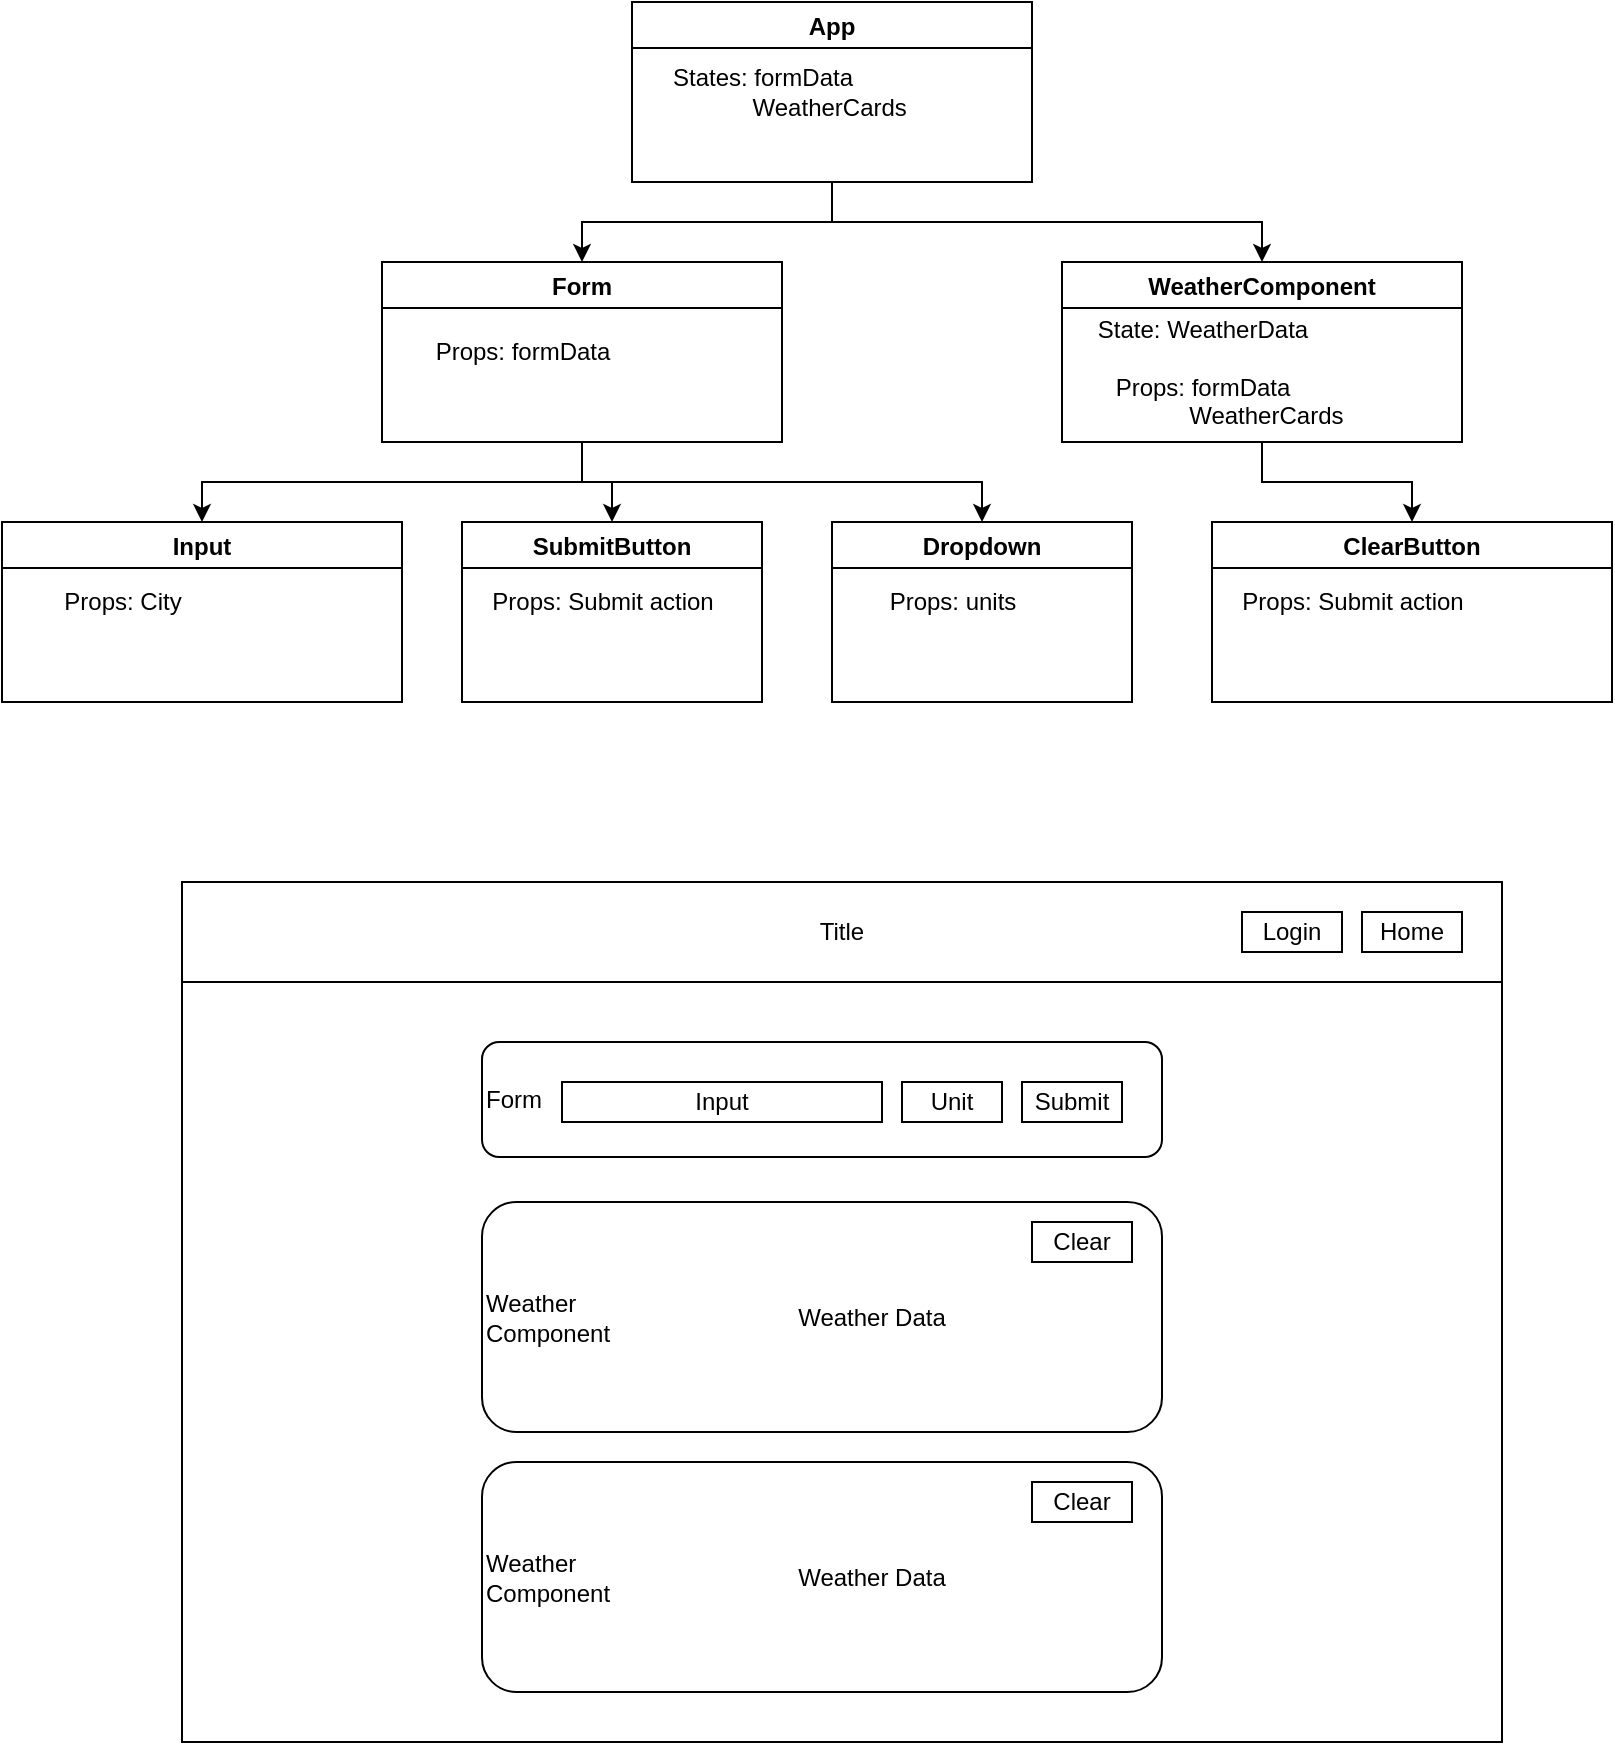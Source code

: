<mxfile>
    <diagram id="_-OYjZtTmIq2oqORJCZU" name="Page-1">
        <mxGraphModel dx="1105" dy="393" grid="1" gridSize="10" guides="1" tooltips="1" connect="1" arrows="1" fold="1" page="1" pageScale="1" pageWidth="850" pageHeight="1100" math="0" shadow="0">
            <root>
                <mxCell id="0"/>
                <mxCell id="1" parent="0"/>
                <mxCell id="10" style="edgeStyle=orthogonalEdgeStyle;rounded=0;orthogonalLoop=1;jettySize=auto;html=1;exitX=0.5;exitY=1;exitDx=0;exitDy=0;entryX=0.5;entryY=0;entryDx=0;entryDy=0;" edge="1" parent="1" source="2" target="3">
                    <mxGeometry relative="1" as="geometry"/>
                </mxCell>
                <mxCell id="19" style="edgeStyle=orthogonalEdgeStyle;rounded=0;orthogonalLoop=1;jettySize=auto;html=1;exitX=0.5;exitY=1;exitDx=0;exitDy=0;entryX=0.5;entryY=0;entryDx=0;entryDy=0;" edge="1" parent="1" source="2" target="17">
                    <mxGeometry relative="1" as="geometry"/>
                </mxCell>
                <mxCell id="2" value="App" style="swimlane;" vertex="1" parent="1">
                    <mxGeometry x="325" y="20" width="200" height="90" as="geometry"/>
                </mxCell>
                <mxCell id="4" value="States: formData&lt;br&gt;&amp;nbsp; &amp;nbsp; &amp;nbsp; &amp;nbsp; &amp;nbsp; &amp;nbsp; &amp;nbsp; &amp;nbsp; &amp;nbsp; &amp;nbsp; WeatherCards" style="text;html=1;align=center;verticalAlign=middle;resizable=0;points=[];autosize=1;strokeColor=none;" vertex="1" parent="2">
                    <mxGeometry x="-15" y="30" width="160" height="30" as="geometry"/>
                </mxCell>
                <mxCell id="12" style="edgeStyle=orthogonalEdgeStyle;rounded=0;orthogonalLoop=1;jettySize=auto;html=1;exitX=0.5;exitY=1;exitDx=0;exitDy=0;entryX=0.5;entryY=0;entryDx=0;entryDy=0;" edge="1" parent="1" source="3" target="7">
                    <mxGeometry relative="1" as="geometry"/>
                </mxCell>
                <mxCell id="13" style="edgeStyle=orthogonalEdgeStyle;rounded=0;orthogonalLoop=1;jettySize=auto;html=1;exitX=0.5;exitY=1;exitDx=0;exitDy=0;entryX=0.5;entryY=0;entryDx=0;entryDy=0;" edge="1" parent="1" source="3" target="8">
                    <mxGeometry relative="1" as="geometry"/>
                </mxCell>
                <mxCell id="38" style="edgeStyle=orthogonalEdgeStyle;rounded=0;orthogonalLoop=1;jettySize=auto;html=1;exitX=0.5;exitY=1;exitDx=0;exitDy=0;entryX=0.5;entryY=0;entryDx=0;entryDy=0;" edge="1" parent="1" source="3" target="36">
                    <mxGeometry relative="1" as="geometry"/>
                </mxCell>
                <mxCell id="3" value="Form" style="swimlane;" vertex="1" parent="1">
                    <mxGeometry x="200" y="150" width="200" height="90" as="geometry"/>
                </mxCell>
                <mxCell id="14" value="Props: formData" style="text;html=1;align=center;verticalAlign=middle;resizable=0;points=[];autosize=1;strokeColor=none;" vertex="1" parent="3">
                    <mxGeometry x="20" y="35" width="100" height="20" as="geometry"/>
                </mxCell>
                <mxCell id="7" value="Input" style="swimlane;" vertex="1" parent="1">
                    <mxGeometry x="10" y="280" width="200" height="90" as="geometry"/>
                </mxCell>
                <mxCell id="8" value="SubmitButton" style="swimlane;" vertex="1" parent="1">
                    <mxGeometry x="240" y="280" width="150" height="90" as="geometry"/>
                </mxCell>
                <mxCell id="16" value="Props: Submit action" style="text;html=1;align=center;verticalAlign=middle;resizable=0;points=[];autosize=1;strokeColor=none;" vertex="1" parent="8">
                    <mxGeometry x="5" y="30" width="130" height="20" as="geometry"/>
                </mxCell>
                <mxCell id="15" value="Props: City" style="text;html=1;align=center;verticalAlign=middle;resizable=0;points=[];autosize=1;strokeColor=none;" vertex="1" parent="1">
                    <mxGeometry x="35" y="310" width="70" height="20" as="geometry"/>
                </mxCell>
                <mxCell id="42" style="edgeStyle=orthogonalEdgeStyle;rounded=0;orthogonalLoop=1;jettySize=auto;html=1;exitX=0.5;exitY=1;exitDx=0;exitDy=0;entryX=0.5;entryY=0;entryDx=0;entryDy=0;" edge="1" parent="1" source="17" target="39">
                    <mxGeometry relative="1" as="geometry"/>
                </mxCell>
                <mxCell id="17" value="WeatherComponent" style="swimlane;" vertex="1" parent="1">
                    <mxGeometry x="540" y="150" width="200" height="90" as="geometry"/>
                </mxCell>
                <mxCell id="18" value="State: WeatherData&lt;br&gt;&lt;br&gt;Props: formData&lt;br&gt;&lt;span style=&quot;white-space: pre&quot;&gt;&#9;&lt;/span&gt;&lt;span style=&quot;white-space: pre&quot;&gt;&#9;&lt;/span&gt;&amp;nbsp; &amp;nbsp;WeatherCards" style="text;html=1;align=center;verticalAlign=middle;resizable=0;points=[];autosize=1;strokeColor=none;" vertex="1" parent="17">
                    <mxGeometry x="-10" y="25" width="160" height="60" as="geometry"/>
                </mxCell>
                <mxCell id="20" value="" style="rounded=0;whiteSpace=wrap;html=1;" vertex="1" parent="1">
                    <mxGeometry x="100" y="460" width="660" height="430" as="geometry"/>
                </mxCell>
                <mxCell id="21" value="Form" style="rounded=1;whiteSpace=wrap;html=1;align=left;" vertex="1" parent="1">
                    <mxGeometry x="250" y="540" width="340" height="57.5" as="geometry"/>
                </mxCell>
                <mxCell id="22" value="Input" style="rounded=0;whiteSpace=wrap;html=1;" vertex="1" parent="1">
                    <mxGeometry x="290" y="560" width="160" height="20" as="geometry"/>
                </mxCell>
                <mxCell id="23" value="Submit" style="rounded=0;whiteSpace=wrap;html=1;" vertex="1" parent="1">
                    <mxGeometry x="520" y="560" width="50" height="20" as="geometry"/>
                </mxCell>
                <mxCell id="25" value="Title" style="rounded=0;whiteSpace=wrap;html=1;" vertex="1" parent="1">
                    <mxGeometry x="100" y="460" width="660" height="50" as="geometry"/>
                </mxCell>
                <mxCell id="27" value="Home" style="rounded=0;whiteSpace=wrap;html=1;" vertex="1" parent="1">
                    <mxGeometry x="690" y="475" width="50" height="20" as="geometry"/>
                </mxCell>
                <mxCell id="28" value="Login" style="rounded=0;whiteSpace=wrap;html=1;" vertex="1" parent="1">
                    <mxGeometry x="630" y="475" width="50" height="20" as="geometry"/>
                </mxCell>
                <mxCell id="29" value="Weather&lt;br&gt;Component" style="rounded=1;whiteSpace=wrap;html=1;align=left;" vertex="1" parent="1">
                    <mxGeometry x="250" y="620" width="340" height="115" as="geometry"/>
                </mxCell>
                <mxCell id="30" value="Unit" style="rounded=0;whiteSpace=wrap;html=1;" vertex="1" parent="1">
                    <mxGeometry x="460" y="560" width="50" height="20" as="geometry"/>
                </mxCell>
                <mxCell id="31" value="Weather Data" style="text;html=1;strokeColor=none;fillColor=none;align=center;verticalAlign=middle;whiteSpace=wrap;rounded=0;" vertex="1" parent="1">
                    <mxGeometry x="370" y="667.5" width="150" height="20" as="geometry"/>
                </mxCell>
                <mxCell id="32" value="Clear" style="rounded=0;whiteSpace=wrap;html=1;" vertex="1" parent="1">
                    <mxGeometry x="525" y="630" width="50" height="20" as="geometry"/>
                </mxCell>
                <mxCell id="33" value="Weather&lt;br&gt;Component" style="rounded=1;whiteSpace=wrap;html=1;align=left;" vertex="1" parent="1">
                    <mxGeometry x="250" y="750" width="340" height="115" as="geometry"/>
                </mxCell>
                <mxCell id="34" value="Weather Data" style="text;html=1;strokeColor=none;fillColor=none;align=center;verticalAlign=middle;whiteSpace=wrap;rounded=0;" vertex="1" parent="1">
                    <mxGeometry x="370" y="797.5" width="150" height="20" as="geometry"/>
                </mxCell>
                <mxCell id="35" value="Clear" style="rounded=0;whiteSpace=wrap;html=1;" vertex="1" parent="1">
                    <mxGeometry x="525" y="760" width="50" height="20" as="geometry"/>
                </mxCell>
                <mxCell id="36" value="Dropdown" style="swimlane;" vertex="1" parent="1">
                    <mxGeometry x="425" y="280" width="150" height="90" as="geometry"/>
                </mxCell>
                <mxCell id="37" value="Props: units" style="text;html=1;align=center;verticalAlign=middle;resizable=0;points=[];autosize=1;strokeColor=none;" vertex="1" parent="36">
                    <mxGeometry x="20" y="30" width="80" height="20" as="geometry"/>
                </mxCell>
                <mxCell id="39" value="ClearButton" style="swimlane;" vertex="1" parent="1">
                    <mxGeometry x="615" y="280" width="200" height="90" as="geometry"/>
                </mxCell>
                <mxCell id="40" value="Props: Submit action" style="text;html=1;align=center;verticalAlign=middle;resizable=0;points=[];autosize=1;strokeColor=none;" vertex="1" parent="39">
                    <mxGeometry x="5" y="30" width="130" height="20" as="geometry"/>
                </mxCell>
            </root>
        </mxGraphModel>
    </diagram>
</mxfile>